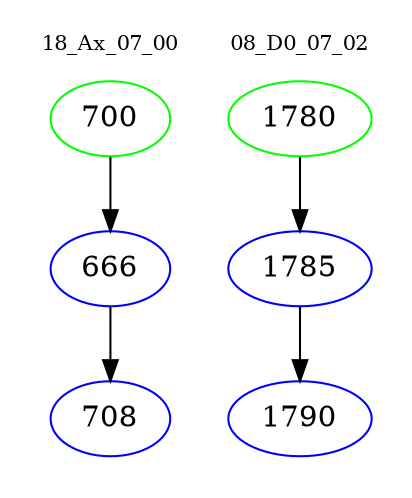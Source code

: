 digraph{
subgraph cluster_0 {
color = white
label = "18_Ax_07_00";
fontsize=10;
T0_700 [label="700", color="green"]
T0_700 -> T0_666 [color="black"]
T0_666 [label="666", color="blue"]
T0_666 -> T0_708 [color="black"]
T0_708 [label="708", color="blue"]
}
subgraph cluster_1 {
color = white
label = "08_D0_07_02";
fontsize=10;
T1_1780 [label="1780", color="green"]
T1_1780 -> T1_1785 [color="black"]
T1_1785 [label="1785", color="blue"]
T1_1785 -> T1_1790 [color="black"]
T1_1790 [label="1790", color="blue"]
}
}
